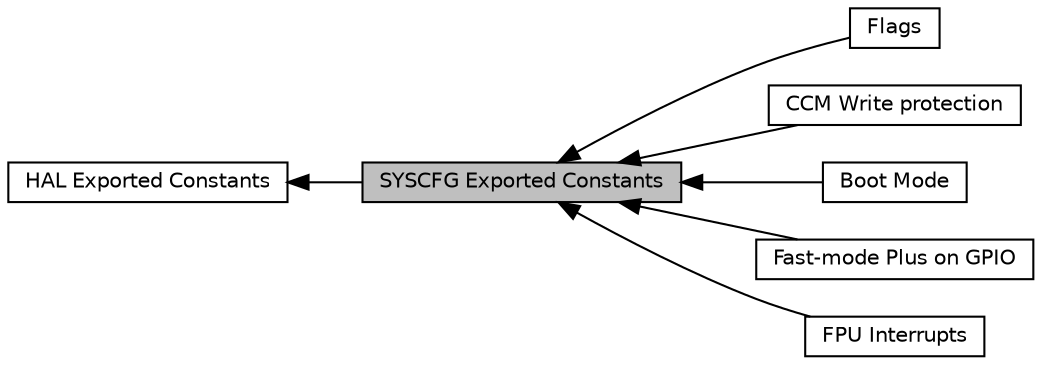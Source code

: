 digraph "SYSCFG Exported Constants"
{
  edge [fontname="Helvetica",fontsize="10",labelfontname="Helvetica",labelfontsize="10"];
  node [fontname="Helvetica",fontsize="10",shape=box];
  rankdir=LR;
  Node6 [label="Flags",height=0.2,width=0.4,color="black", fillcolor="white", style="filled",URL="$group__SYSCFG__flags__definition.html",tooltip=" "];
  Node5 [label="CCM Write protection",height=0.2,width=0.4,color="black", fillcolor="white", style="filled",URL="$group__SYSCFG__CCMSRAMWRP.html",tooltip=" "];
  Node2 [label="HAL Exported Constants",height=0.2,width=0.4,color="black", fillcolor="white", style="filled",URL="$group__HAL__Exported__Constants.html",tooltip=" "];
  Node3 [label="Boot Mode",height=0.2,width=0.4,color="black", fillcolor="white", style="filled",URL="$group__SYSCFG__BootMode.html",tooltip=" "];
  Node7 [label="Fast-mode Plus on GPIO",height=0.2,width=0.4,color="black", fillcolor="white", style="filled",URL="$group__SYSCFG__FastModePlus__GPIO.html",tooltip=" "];
  Node4 [label="FPU Interrupts",height=0.2,width=0.4,color="black", fillcolor="white", style="filled",URL="$group__SYSCFG__FPU__Interrupts.html",tooltip=" "];
  Node1 [label="SYSCFG Exported Constants",height=0.2,width=0.4,color="black", fillcolor="grey75", style="filled", fontcolor="black",tooltip=" "];
  Node2->Node1 [shape=plaintext, dir="back", style="solid"];
  Node1->Node3 [shape=plaintext, dir="back", style="solid"];
  Node1->Node4 [shape=plaintext, dir="back", style="solid"];
  Node1->Node5 [shape=plaintext, dir="back", style="solid"];
  Node1->Node6 [shape=plaintext, dir="back", style="solid"];
  Node1->Node7 [shape=plaintext, dir="back", style="solid"];
}
